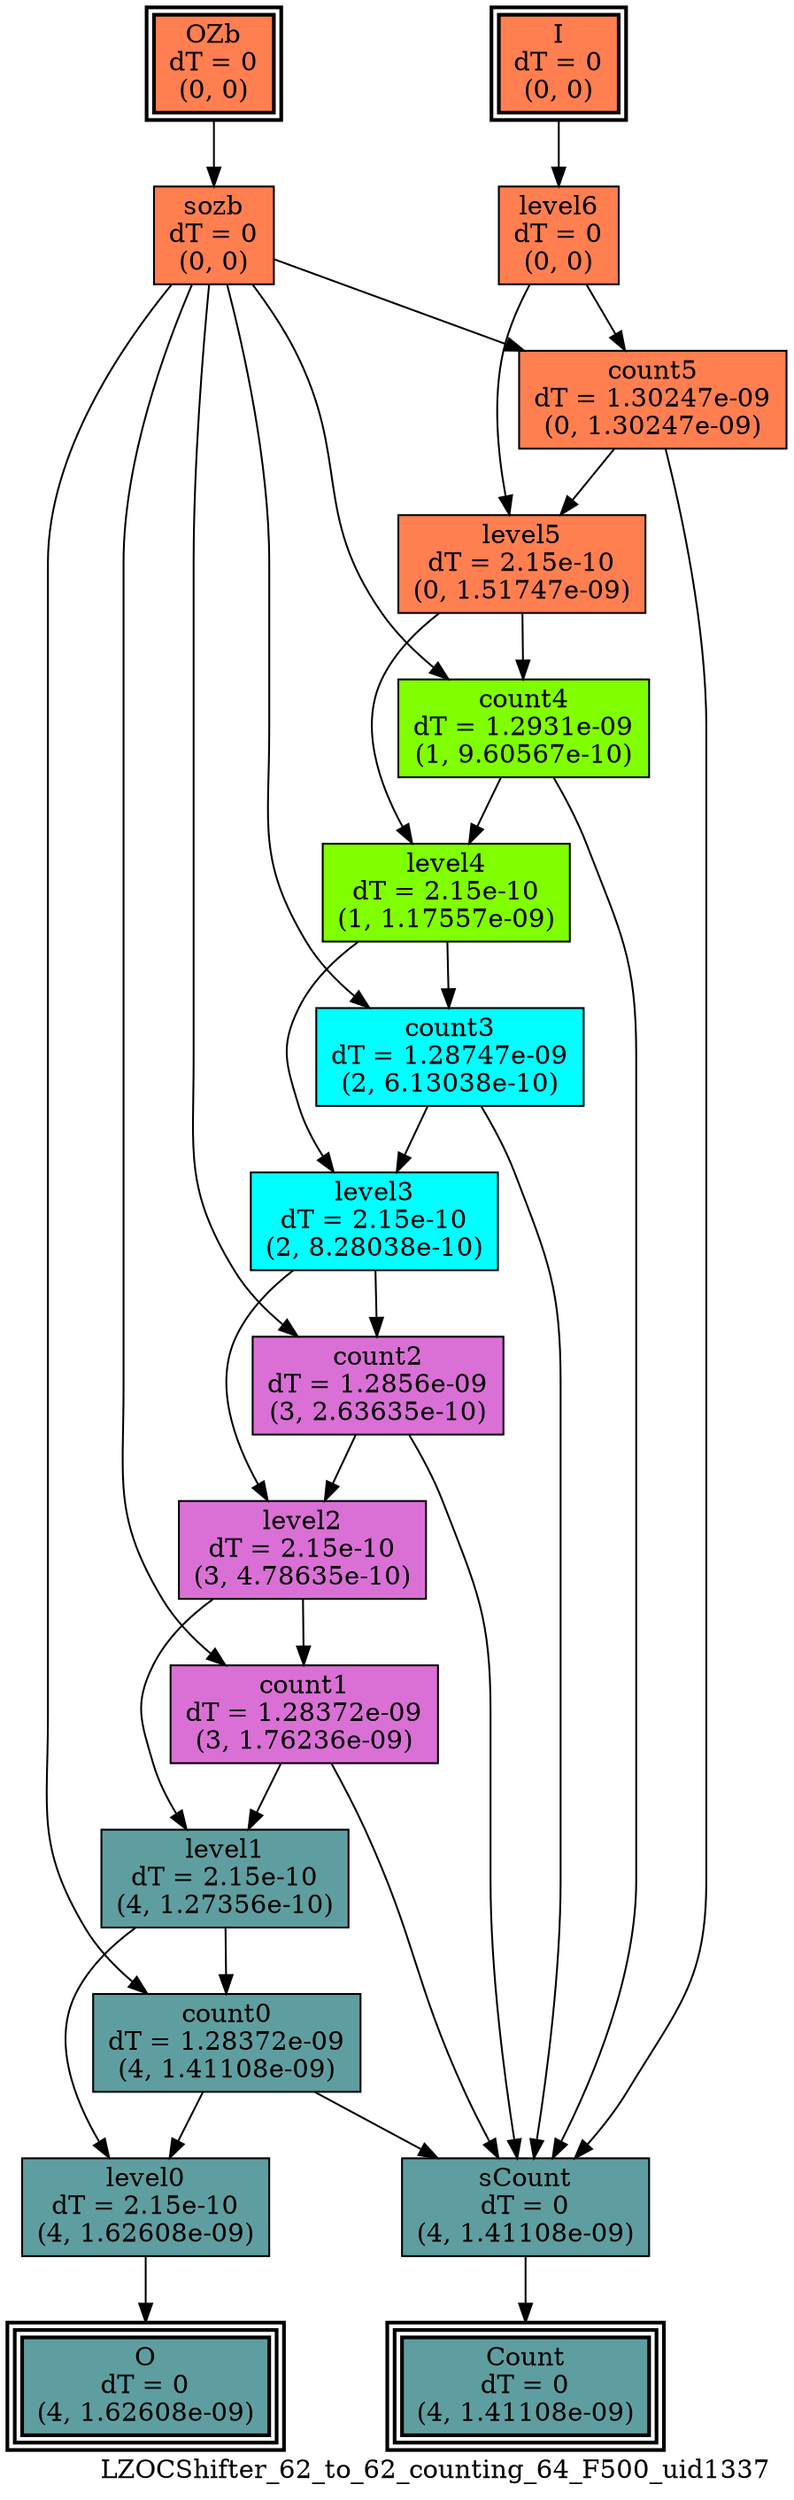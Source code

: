 digraph LZOCShifter_62_to_62_counting_64_F500_uid1337
{
	//graph drawing options
	label=LZOCShifter_62_to_62_counting_64_F500_uid1337;
	labelloc=bottom;
	labeljust=right;
	ratio=auto;
	nodesep=0.25;
	ranksep=0.5;

	//input/output signals of operator LZOCShifter_62_to_62_counting_64_F500_uid1337
	I__LZOCShifter_62_to_62_counting_64_F500_uid1337 [ label="I\ndT = 0\n(0, 0)", shape=box, color=black, style="bold, filled", fillcolor=coral, peripheries=2 ];
	OZb__LZOCShifter_62_to_62_counting_64_F500_uid1337 [ label="OZb\ndT = 0\n(0, 0)", shape=box, color=black, style="bold, filled", fillcolor=coral, peripheries=2 ];
	Count__LZOCShifter_62_to_62_counting_64_F500_uid1337 [ label="Count\ndT = 0\n(4, 1.41108e-09)", shape=box, color=black, style="bold, filled", fillcolor=cadetblue, peripheries=3 ];
	O__LZOCShifter_62_to_62_counting_64_F500_uid1337 [ label="O\ndT = 0\n(4, 1.62608e-09)", shape=box, color=black, style="bold, filled", fillcolor=cadetblue, peripheries=3 ];
	{rank=same I__LZOCShifter_62_to_62_counting_64_F500_uid1337, OZb__LZOCShifter_62_to_62_counting_64_F500_uid1337};
	{rank=same Count__LZOCShifter_62_to_62_counting_64_F500_uid1337, O__LZOCShifter_62_to_62_counting_64_F500_uid1337};
	//internal signals of operator LZOCShifter_62_to_62_counting_64_F500_uid1337
	level6__LZOCShifter_62_to_62_counting_64_F500_uid1337 [ label="level6\ndT = 0\n(0, 0)", shape=box, color=black, style=filled, fillcolor=coral, peripheries=1 ];
	sozb__LZOCShifter_62_to_62_counting_64_F500_uid1337 [ label="sozb\ndT = 0\n(0, 0)", shape=box, color=black, style=filled, fillcolor=coral, peripheries=1 ];
	count5__LZOCShifter_62_to_62_counting_64_F500_uid1337 [ label="count5\ndT = 1.30247e-09\n(0, 1.30247e-09)", shape=box, color=black, style=filled, fillcolor=coral, peripheries=1 ];
	level5__LZOCShifter_62_to_62_counting_64_F500_uid1337 [ label="level5\ndT = 2.15e-10\n(0, 1.51747e-09)", shape=box, color=black, style=filled, fillcolor=coral, peripheries=1 ];
	count4__LZOCShifter_62_to_62_counting_64_F500_uid1337 [ label="count4\ndT = 1.2931e-09\n(1, 9.60567e-10)", shape=box, color=black, style=filled, fillcolor=chartreuse, peripheries=1 ];
	level4__LZOCShifter_62_to_62_counting_64_F500_uid1337 [ label="level4\ndT = 2.15e-10\n(1, 1.17557e-09)", shape=box, color=black, style=filled, fillcolor=chartreuse, peripheries=1 ];
	count3__LZOCShifter_62_to_62_counting_64_F500_uid1337 [ label="count3\ndT = 1.28747e-09\n(2, 6.13038e-10)", shape=box, color=black, style=filled, fillcolor=cyan, peripheries=1 ];
	level3__LZOCShifter_62_to_62_counting_64_F500_uid1337 [ label="level3\ndT = 2.15e-10\n(2, 8.28038e-10)", shape=box, color=black, style=filled, fillcolor=cyan, peripheries=1 ];
	count2__LZOCShifter_62_to_62_counting_64_F500_uid1337 [ label="count2\ndT = 1.2856e-09\n(3, 2.63635e-10)", shape=box, color=black, style=filled, fillcolor=orchid, peripheries=1 ];
	level2__LZOCShifter_62_to_62_counting_64_F500_uid1337 [ label="level2\ndT = 2.15e-10\n(3, 4.78635e-10)", shape=box, color=black, style=filled, fillcolor=orchid, peripheries=1 ];
	count1__LZOCShifter_62_to_62_counting_64_F500_uid1337 [ label="count1\ndT = 1.28372e-09\n(3, 1.76236e-09)", shape=box, color=black, style=filled, fillcolor=orchid, peripheries=1 ];
	level1__LZOCShifter_62_to_62_counting_64_F500_uid1337 [ label="level1\ndT = 2.15e-10\n(4, 1.27356e-10)", shape=box, color=black, style=filled, fillcolor=cadetblue, peripheries=1 ];
	count0__LZOCShifter_62_to_62_counting_64_F500_uid1337 [ label="count0\ndT = 1.28372e-09\n(4, 1.41108e-09)", shape=box, color=black, style=filled, fillcolor=cadetblue, peripheries=1 ];
	level0__LZOCShifter_62_to_62_counting_64_F500_uid1337 [ label="level0\ndT = 2.15e-10\n(4, 1.62608e-09)", shape=box, color=black, style=filled, fillcolor=cadetblue, peripheries=1 ];
	sCount__LZOCShifter_62_to_62_counting_64_F500_uid1337 [ label="sCount\ndT = 0\n(4, 1.41108e-09)", shape=box, color=black, style=filled, fillcolor=cadetblue, peripheries=1 ];

	//subcomponents of operator LZOCShifter_62_to_62_counting_64_F500_uid1337

	//input and internal signal connections of operator LZOCShifter_62_to_62_counting_64_F500_uid1337
	I__LZOCShifter_62_to_62_counting_64_F500_uid1337 -> level6__LZOCShifter_62_to_62_counting_64_F500_uid1337 [ arrowhead=normal, arrowsize=1.0, arrowtail=normal, color=black, dir=forward  ];
	OZb__LZOCShifter_62_to_62_counting_64_F500_uid1337 -> sozb__LZOCShifter_62_to_62_counting_64_F500_uid1337 [ arrowhead=normal, arrowsize=1.0, arrowtail=normal, color=black, dir=forward  ];
	level6__LZOCShifter_62_to_62_counting_64_F500_uid1337 -> count5__LZOCShifter_62_to_62_counting_64_F500_uid1337 [ arrowhead=normal, arrowsize=1.0, arrowtail=normal, color=black, dir=forward  ];
	level6__LZOCShifter_62_to_62_counting_64_F500_uid1337 -> level5__LZOCShifter_62_to_62_counting_64_F500_uid1337 [ arrowhead=normal, arrowsize=1.0, arrowtail=normal, color=black, dir=forward  ];
	sozb__LZOCShifter_62_to_62_counting_64_F500_uid1337 -> count5__LZOCShifter_62_to_62_counting_64_F500_uid1337 [ arrowhead=normal, arrowsize=1.0, arrowtail=normal, color=black, dir=forward  ];
	sozb__LZOCShifter_62_to_62_counting_64_F500_uid1337 -> count4__LZOCShifter_62_to_62_counting_64_F500_uid1337 [ arrowhead=normal, arrowsize=1.0, arrowtail=normal, color=black, dir=forward  ];
	sozb__LZOCShifter_62_to_62_counting_64_F500_uid1337 -> count3__LZOCShifter_62_to_62_counting_64_F500_uid1337 [ arrowhead=normal, arrowsize=1.0, arrowtail=normal, color=black, dir=forward  ];
	sozb__LZOCShifter_62_to_62_counting_64_F500_uid1337 -> count2__LZOCShifter_62_to_62_counting_64_F500_uid1337 [ arrowhead=normal, arrowsize=1.0, arrowtail=normal, color=black, dir=forward  ];
	sozb__LZOCShifter_62_to_62_counting_64_F500_uid1337 -> count1__LZOCShifter_62_to_62_counting_64_F500_uid1337 [ arrowhead=normal, arrowsize=1.0, arrowtail=normal, color=black, dir=forward  ];
	sozb__LZOCShifter_62_to_62_counting_64_F500_uid1337 -> count0__LZOCShifter_62_to_62_counting_64_F500_uid1337 [ arrowhead=normal, arrowsize=1.0, arrowtail=normal, color=black, dir=forward  ];
	count5__LZOCShifter_62_to_62_counting_64_F500_uid1337 -> level5__LZOCShifter_62_to_62_counting_64_F500_uid1337 [ arrowhead=normal, arrowsize=1.0, arrowtail=normal, color=black, dir=forward  ];
	count5__LZOCShifter_62_to_62_counting_64_F500_uid1337 -> sCount__LZOCShifter_62_to_62_counting_64_F500_uid1337 [ arrowhead=normal, arrowsize=1.0, arrowtail=normal, color=black, dir=forward  ];
	level5__LZOCShifter_62_to_62_counting_64_F500_uid1337 -> count4__LZOCShifter_62_to_62_counting_64_F500_uid1337 [ arrowhead=normal, arrowsize=1.0, arrowtail=normal, color=black, dir=forward  ];
	level5__LZOCShifter_62_to_62_counting_64_F500_uid1337 -> level4__LZOCShifter_62_to_62_counting_64_F500_uid1337 [ arrowhead=normal, arrowsize=1.0, arrowtail=normal, color=black, dir=forward  ];
	count4__LZOCShifter_62_to_62_counting_64_F500_uid1337 -> level4__LZOCShifter_62_to_62_counting_64_F500_uid1337 [ arrowhead=normal, arrowsize=1.0, arrowtail=normal, color=black, dir=forward  ];
	count4__LZOCShifter_62_to_62_counting_64_F500_uid1337 -> sCount__LZOCShifter_62_to_62_counting_64_F500_uid1337 [ arrowhead=normal, arrowsize=1.0, arrowtail=normal, color=black, dir=forward  ];
	level4__LZOCShifter_62_to_62_counting_64_F500_uid1337 -> count3__LZOCShifter_62_to_62_counting_64_F500_uid1337 [ arrowhead=normal, arrowsize=1.0, arrowtail=normal, color=black, dir=forward  ];
	level4__LZOCShifter_62_to_62_counting_64_F500_uid1337 -> level3__LZOCShifter_62_to_62_counting_64_F500_uid1337 [ arrowhead=normal, arrowsize=1.0, arrowtail=normal, color=black, dir=forward  ];
	count3__LZOCShifter_62_to_62_counting_64_F500_uid1337 -> level3__LZOCShifter_62_to_62_counting_64_F500_uid1337 [ arrowhead=normal, arrowsize=1.0, arrowtail=normal, color=black, dir=forward  ];
	count3__LZOCShifter_62_to_62_counting_64_F500_uid1337 -> sCount__LZOCShifter_62_to_62_counting_64_F500_uid1337 [ arrowhead=normal, arrowsize=1.0, arrowtail=normal, color=black, dir=forward  ];
	level3__LZOCShifter_62_to_62_counting_64_F500_uid1337 -> count2__LZOCShifter_62_to_62_counting_64_F500_uid1337 [ arrowhead=normal, arrowsize=1.0, arrowtail=normal, color=black, dir=forward  ];
	level3__LZOCShifter_62_to_62_counting_64_F500_uid1337 -> level2__LZOCShifter_62_to_62_counting_64_F500_uid1337 [ arrowhead=normal, arrowsize=1.0, arrowtail=normal, color=black, dir=forward  ];
	count2__LZOCShifter_62_to_62_counting_64_F500_uid1337 -> level2__LZOCShifter_62_to_62_counting_64_F500_uid1337 [ arrowhead=normal, arrowsize=1.0, arrowtail=normal, color=black, dir=forward  ];
	count2__LZOCShifter_62_to_62_counting_64_F500_uid1337 -> sCount__LZOCShifter_62_to_62_counting_64_F500_uid1337 [ arrowhead=normal, arrowsize=1.0, arrowtail=normal, color=black, dir=forward  ];
	level2__LZOCShifter_62_to_62_counting_64_F500_uid1337 -> count1__LZOCShifter_62_to_62_counting_64_F500_uid1337 [ arrowhead=normal, arrowsize=1.0, arrowtail=normal, color=black, dir=forward  ];
	level2__LZOCShifter_62_to_62_counting_64_F500_uid1337 -> level1__LZOCShifter_62_to_62_counting_64_F500_uid1337 [ arrowhead=normal, arrowsize=1.0, arrowtail=normal, color=black, dir=forward  ];
	count1__LZOCShifter_62_to_62_counting_64_F500_uid1337 -> level1__LZOCShifter_62_to_62_counting_64_F500_uid1337 [ arrowhead=normal, arrowsize=1.0, arrowtail=normal, color=black, dir=forward  ];
	count1__LZOCShifter_62_to_62_counting_64_F500_uid1337 -> sCount__LZOCShifter_62_to_62_counting_64_F500_uid1337 [ arrowhead=normal, arrowsize=1.0, arrowtail=normal, color=black, dir=forward  ];
	level1__LZOCShifter_62_to_62_counting_64_F500_uid1337 -> count0__LZOCShifter_62_to_62_counting_64_F500_uid1337 [ arrowhead=normal, arrowsize=1.0, arrowtail=normal, color=black, dir=forward  ];
	level1__LZOCShifter_62_to_62_counting_64_F500_uid1337 -> level0__LZOCShifter_62_to_62_counting_64_F500_uid1337 [ arrowhead=normal, arrowsize=1.0, arrowtail=normal, color=black, dir=forward  ];
	count0__LZOCShifter_62_to_62_counting_64_F500_uid1337 -> level0__LZOCShifter_62_to_62_counting_64_F500_uid1337 [ arrowhead=normal, arrowsize=1.0, arrowtail=normal, color=black, dir=forward  ];
	count0__LZOCShifter_62_to_62_counting_64_F500_uid1337 -> sCount__LZOCShifter_62_to_62_counting_64_F500_uid1337 [ arrowhead=normal, arrowsize=1.0, arrowtail=normal, color=black, dir=forward  ];
	level0__LZOCShifter_62_to_62_counting_64_F500_uid1337 -> O__LZOCShifter_62_to_62_counting_64_F500_uid1337 [ arrowhead=normal, arrowsize=1.0, arrowtail=normal, color=black, dir=forward  ];
	sCount__LZOCShifter_62_to_62_counting_64_F500_uid1337 -> Count__LZOCShifter_62_to_62_counting_64_F500_uid1337 [ arrowhead=normal, arrowsize=1.0, arrowtail=normal, color=black, dir=forward  ];
}

